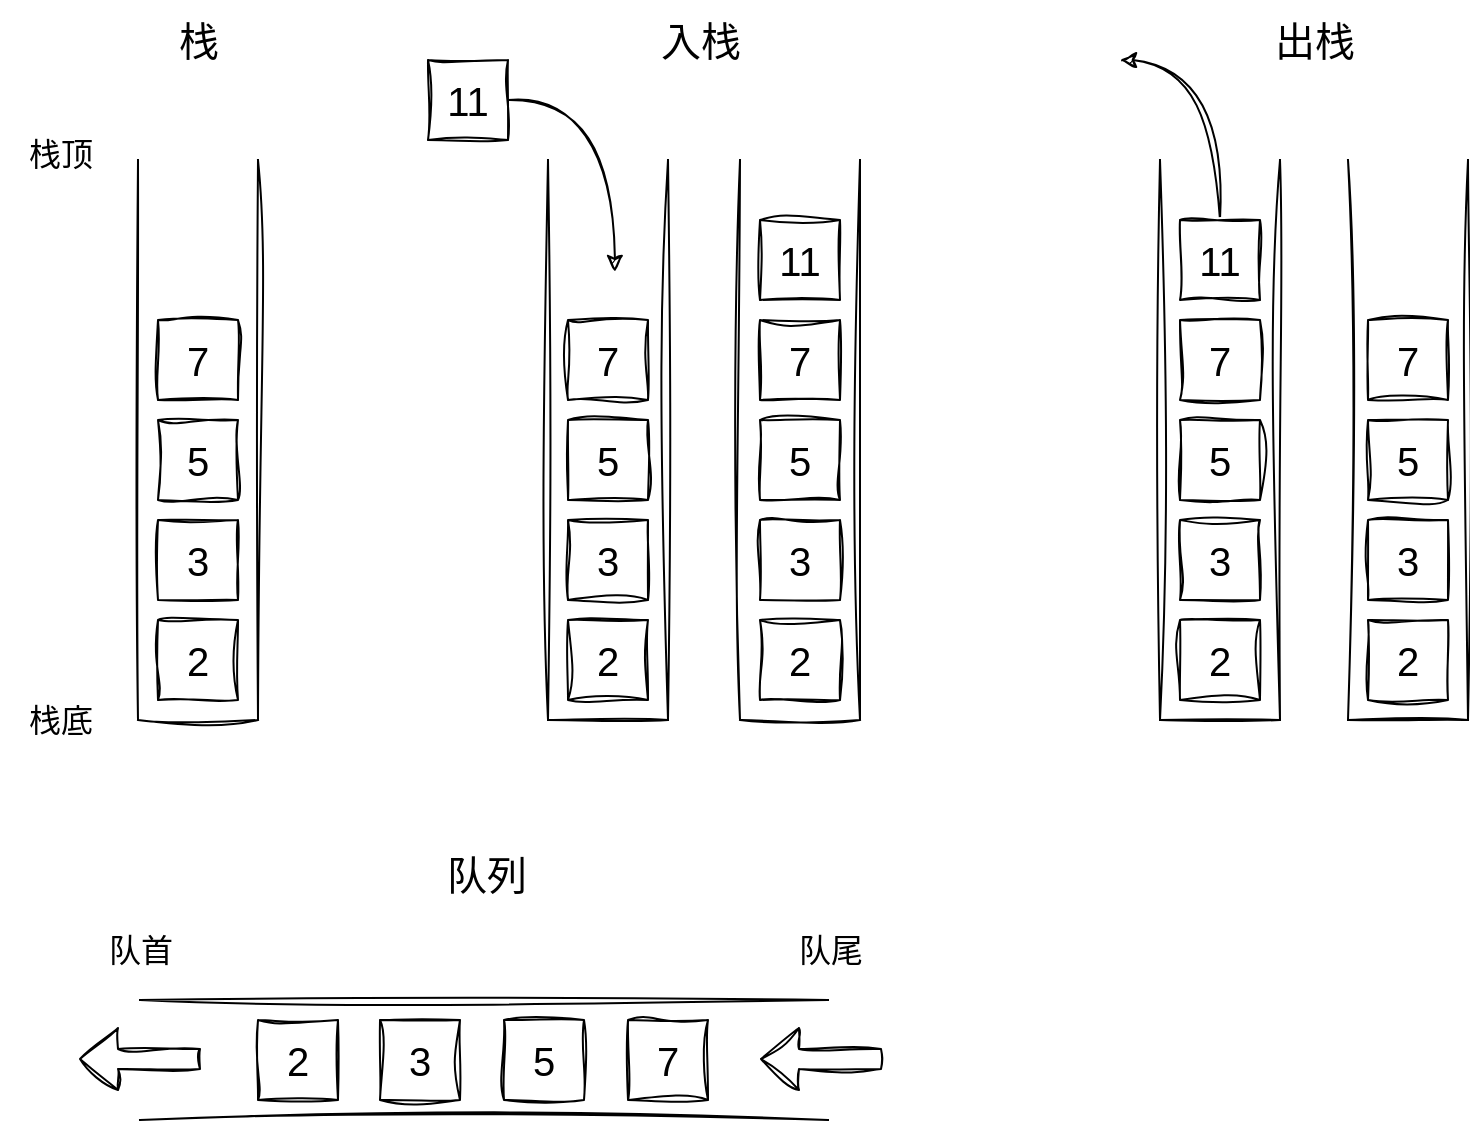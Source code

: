 <mxfile>
    <diagram id="OuwabB7qlVl5nbUpI7is" name="Page-1">
        <mxGraphModel dx="902" dy="588" grid="0" gridSize="10" guides="1" tooltips="1" connect="1" arrows="1" fold="1" page="1" pageScale="1" pageWidth="1169" pageHeight="1654" math="0" shadow="0">
            <root>
                <mxCell id="0"/>
                <mxCell id="1" parent="0"/>
                <mxCell id="2" value="" style="shape=partialRectangle;whiteSpace=wrap;html=1;bottom=1;right=1;left=1;top=0;fillColor=none;routingCenterX=-0.5;direction=east;sketch=1;curveFitting=1;jiggle=2;fontFamily=Helvetica;" vertex="1" parent="1">
                    <mxGeometry x="129" y="200" width="60" height="280" as="geometry"/>
                </mxCell>
                <mxCell id="3" value="" style="shape=partialRectangle;whiteSpace=wrap;html=1;left=0;right=0;fillColor=none;sketch=1;curveFitting=1;jiggle=2;" vertex="1" parent="1">
                    <mxGeometry x="130" y="620" width="344" height="60" as="geometry"/>
                </mxCell>
                <mxCell id="4" value="3" style="rounded=0;whiteSpace=wrap;html=1;sketch=1;hachureGap=4;jiggle=2;curveFitting=1;fontFamily=Helvetica;fontSize=20;" vertex="1" parent="1">
                    <mxGeometry x="139" y="380" width="40" height="40" as="geometry"/>
                </mxCell>
                <mxCell id="5" value="2" style="rounded=0;whiteSpace=wrap;html=1;sketch=1;hachureGap=4;jiggle=2;curveFitting=1;fontFamily=Helvetica;fontSize=20;" vertex="1" parent="1">
                    <mxGeometry x="139" y="430" width="40" height="40" as="geometry"/>
                </mxCell>
                <mxCell id="6" value="5" style="rounded=0;whiteSpace=wrap;html=1;sketch=1;hachureGap=4;jiggle=2;curveFitting=1;fontFamily=Helvetica;fontSize=20;" vertex="1" parent="1">
                    <mxGeometry x="139" y="330" width="40" height="40" as="geometry"/>
                </mxCell>
                <mxCell id="7" value="7" style="rounded=0;whiteSpace=wrap;html=1;sketch=1;hachureGap=4;jiggle=2;curveFitting=1;fontFamily=Helvetica;fontSize=20;" vertex="1" parent="1">
                    <mxGeometry x="139" y="280" width="40" height="40" as="geometry"/>
                </mxCell>
                <mxCell id="8" value="栈" style="text;html=1;align=center;verticalAlign=middle;resizable=0;points=[];autosize=1;strokeColor=none;fillColor=none;fontSize=20;fontFamily=Helvetica;sketch=1;hachureGap=4;jiggle=2;curveFitting=1;fontSource=https%3A%2F%2Ffonts.googleapis.com%2Fcss%3Ffamily%3DArchitects%2BDaughter;" vertex="1" parent="1">
                    <mxGeometry x="139" y="120" width="40" height="40" as="geometry"/>
                </mxCell>
                <mxCell id="9" value="栈顶" style="text;html=1;align=center;verticalAlign=middle;resizable=0;points=[];autosize=1;strokeColor=none;fillColor=none;fontSize=16;fontFamily=Helvetica;sketch=1;hachureGap=4;jiggle=2;curveFitting=1;fontSource=https%3A%2F%2Ffonts.googleapis.com%2Fcss%3Ffamily%3DArchitects%2BDaughter;" vertex="1" parent="1">
                    <mxGeometry x="60" y="182" width="60" height="30" as="geometry"/>
                </mxCell>
                <mxCell id="10" value="栈底" style="text;html=1;align=center;verticalAlign=middle;resizable=0;points=[];autosize=1;strokeColor=none;fillColor=none;fontSize=16;fontFamily=Helvetica;sketch=1;hachureGap=4;jiggle=2;curveFitting=1;fontSource=https%3A%2F%2Ffonts.googleapis.com%2Fcss%3Ffamily%3DArchitects%2BDaughter;" vertex="1" parent="1">
                    <mxGeometry x="60" y="465" width="60" height="30" as="geometry"/>
                </mxCell>
                <mxCell id="11" value="" style="shape=partialRectangle;whiteSpace=wrap;html=1;bottom=1;right=1;left=1;top=0;fillColor=none;routingCenterX=-0.5;direction=east;sketch=1;curveFitting=1;jiggle=2;fontFamily=Helvetica;" vertex="1" parent="1">
                    <mxGeometry x="334" y="200" width="60" height="280" as="geometry"/>
                </mxCell>
                <mxCell id="12" value="3" style="rounded=0;whiteSpace=wrap;html=1;sketch=1;hachureGap=4;jiggle=2;curveFitting=1;fontFamily=Helvetica;fontSize=20;" vertex="1" parent="1">
                    <mxGeometry x="344" y="380" width="40" height="40" as="geometry"/>
                </mxCell>
                <mxCell id="13" value="2" style="rounded=0;whiteSpace=wrap;html=1;sketch=1;hachureGap=4;jiggle=2;curveFitting=1;fontFamily=Helvetica;fontSize=20;" vertex="1" parent="1">
                    <mxGeometry x="344" y="430" width="40" height="40" as="geometry"/>
                </mxCell>
                <mxCell id="14" value="5" style="rounded=0;whiteSpace=wrap;html=1;sketch=1;hachureGap=4;jiggle=2;curveFitting=1;fontFamily=Helvetica;fontSize=20;" vertex="1" parent="1">
                    <mxGeometry x="344" y="330" width="40" height="40" as="geometry"/>
                </mxCell>
                <mxCell id="15" value="7" style="rounded=0;whiteSpace=wrap;html=1;sketch=1;hachureGap=4;jiggle=2;curveFitting=1;fontFamily=Helvetica;fontSize=20;" vertex="1" parent="1">
                    <mxGeometry x="344" y="280" width="40" height="40" as="geometry"/>
                </mxCell>
                <mxCell id="16" value="入栈" style="text;html=1;align=center;verticalAlign=middle;resizable=0;points=[];autosize=1;strokeColor=none;fillColor=none;fontSize=20;fontFamily=Helvetica;sketch=1;hachureGap=4;jiggle=2;curveFitting=1;fontSource=https%3A%2F%2Ffonts.googleapis.com%2Fcss%3Ffamily%3DArchitects%2BDaughter;" vertex="1" parent="1">
                    <mxGeometry x="380" y="120" width="60" height="40" as="geometry"/>
                </mxCell>
                <mxCell id="19" value="" style="shape=partialRectangle;whiteSpace=wrap;html=1;bottom=1;right=1;left=1;top=0;fillColor=none;routingCenterX=-0.5;direction=east;sketch=1;curveFitting=1;jiggle=2;fontFamily=Helvetica;" vertex="1" parent="1">
                    <mxGeometry x="734" y="200" width="60" height="280" as="geometry"/>
                </mxCell>
                <mxCell id="20" value="3" style="rounded=0;whiteSpace=wrap;html=1;sketch=1;hachureGap=4;jiggle=2;curveFitting=1;fontFamily=Helvetica;fontSize=20;" vertex="1" parent="1">
                    <mxGeometry x="744" y="380" width="40" height="40" as="geometry"/>
                </mxCell>
                <mxCell id="21" value="2" style="rounded=0;whiteSpace=wrap;html=1;sketch=1;hachureGap=4;jiggle=2;curveFitting=1;fontFamily=Helvetica;fontSize=20;" vertex="1" parent="1">
                    <mxGeometry x="744" y="430" width="40" height="40" as="geometry"/>
                </mxCell>
                <mxCell id="22" value="5" style="rounded=0;whiteSpace=wrap;html=1;sketch=1;hachureGap=4;jiggle=2;curveFitting=1;fontFamily=Helvetica;fontSize=20;" vertex="1" parent="1">
                    <mxGeometry x="744" y="330" width="40" height="40" as="geometry"/>
                </mxCell>
                <mxCell id="23" value="7" style="rounded=0;whiteSpace=wrap;html=1;sketch=1;hachureGap=4;jiggle=2;curveFitting=1;fontFamily=Helvetica;fontSize=20;" vertex="1" parent="1">
                    <mxGeometry x="744" y="280" width="40" height="40" as="geometry"/>
                </mxCell>
                <mxCell id="24" value="出栈" style="text;html=1;align=center;verticalAlign=middle;resizable=0;points=[];autosize=1;strokeColor=none;fillColor=none;fontSize=20;fontFamily=Helvetica;sketch=1;hachureGap=4;jiggle=2;curveFitting=1;fontSource=https%3A%2F%2Ffonts.googleapis.com%2Fcss%3Ffamily%3DArchitects%2BDaughter;" vertex="1" parent="1">
                    <mxGeometry x="687" y="120" width="60" height="40" as="geometry"/>
                </mxCell>
                <mxCell id="26" style="edgeStyle=orthogonalEdgeStyle;sketch=1;hachureGap=4;jiggle=2;curveFitting=1;html=1;fontFamily=Helvetica;fontSize=16;curved=1;" edge="1" parent="1" source="25">
                    <mxGeometry relative="1" as="geometry">
                        <mxPoint x="367.4" y="256" as="targetPoint"/>
                    </mxGeometry>
                </mxCell>
                <mxCell id="25" value="11" style="rounded=0;whiteSpace=wrap;html=1;sketch=1;hachureGap=4;jiggle=2;curveFitting=1;fontFamily=Helvetica;fontSize=20;" vertex="1" parent="1">
                    <mxGeometry x="274" y="150" width="40" height="40" as="geometry"/>
                </mxCell>
                <mxCell id="27" value="" style="shape=partialRectangle;whiteSpace=wrap;html=1;bottom=1;right=1;left=1;top=0;fillColor=none;routingCenterX=-0.5;direction=east;sketch=1;curveFitting=1;jiggle=2;fontFamily=Helvetica;" vertex="1" parent="1">
                    <mxGeometry x="430" y="200" width="60" height="280" as="geometry"/>
                </mxCell>
                <mxCell id="28" value="3" style="rounded=0;whiteSpace=wrap;html=1;sketch=1;hachureGap=4;jiggle=2;curveFitting=1;fontFamily=Helvetica;fontSize=20;" vertex="1" parent="1">
                    <mxGeometry x="440" y="380" width="40" height="40" as="geometry"/>
                </mxCell>
                <mxCell id="29" value="2" style="rounded=0;whiteSpace=wrap;html=1;sketch=1;hachureGap=4;jiggle=2;curveFitting=1;fontFamily=Helvetica;fontSize=20;" vertex="1" parent="1">
                    <mxGeometry x="440" y="430" width="40" height="40" as="geometry"/>
                </mxCell>
                <mxCell id="30" value="5" style="rounded=0;whiteSpace=wrap;html=1;sketch=1;hachureGap=4;jiggle=2;curveFitting=1;fontFamily=Helvetica;fontSize=20;" vertex="1" parent="1">
                    <mxGeometry x="440" y="330" width="40" height="40" as="geometry"/>
                </mxCell>
                <mxCell id="31" value="7" style="rounded=0;whiteSpace=wrap;html=1;sketch=1;hachureGap=4;jiggle=2;curveFitting=1;fontFamily=Helvetica;fontSize=20;" vertex="1" parent="1">
                    <mxGeometry x="440" y="280" width="40" height="40" as="geometry"/>
                </mxCell>
                <mxCell id="34" value="11" style="rounded=0;whiteSpace=wrap;html=1;sketch=1;hachureGap=4;jiggle=2;curveFitting=1;fontFamily=Helvetica;fontSize=20;" vertex="1" parent="1">
                    <mxGeometry x="440" y="230" width="40" height="40" as="geometry"/>
                </mxCell>
                <mxCell id="35" value="" style="shape=partialRectangle;whiteSpace=wrap;html=1;bottom=1;right=1;left=1;top=0;fillColor=none;routingCenterX=-0.5;direction=east;sketch=1;curveFitting=1;jiggle=2;fontFamily=Helvetica;" vertex="1" parent="1">
                    <mxGeometry x="640" y="200" width="60" height="280" as="geometry"/>
                </mxCell>
                <mxCell id="36" value="3" style="rounded=0;whiteSpace=wrap;html=1;sketch=1;hachureGap=4;jiggle=2;curveFitting=1;fontFamily=Helvetica;fontSize=20;" vertex="1" parent="1">
                    <mxGeometry x="650" y="380" width="40" height="40" as="geometry"/>
                </mxCell>
                <mxCell id="37" value="2" style="rounded=0;whiteSpace=wrap;html=1;sketch=1;hachureGap=4;jiggle=2;curveFitting=1;fontFamily=Helvetica;fontSize=20;" vertex="1" parent="1">
                    <mxGeometry x="650" y="430" width="40" height="40" as="geometry"/>
                </mxCell>
                <mxCell id="38" value="5" style="rounded=0;whiteSpace=wrap;html=1;sketch=1;hachureGap=4;jiggle=2;curveFitting=1;fontFamily=Helvetica;fontSize=20;" vertex="1" parent="1">
                    <mxGeometry x="650" y="330" width="40" height="40" as="geometry"/>
                </mxCell>
                <mxCell id="39" value="7" style="rounded=0;whiteSpace=wrap;html=1;sketch=1;hachureGap=4;jiggle=2;curveFitting=1;fontFamily=Helvetica;fontSize=20;" vertex="1" parent="1">
                    <mxGeometry x="650" y="280" width="40" height="40" as="geometry"/>
                </mxCell>
                <mxCell id="41" style="edgeStyle=orthogonalEdgeStyle;curved=1;sketch=1;hachureGap=4;jiggle=2;curveFitting=1;html=1;fontFamily=Helvetica;fontSize=16;exitX=0.5;exitY=0;exitDx=0;exitDy=0;" edge="1" parent="1" source="40">
                    <mxGeometry relative="1" as="geometry">
                        <mxPoint x="620" y="150" as="targetPoint"/>
                        <Array as="points">
                            <mxPoint x="670" y="150"/>
                        </Array>
                    </mxGeometry>
                </mxCell>
                <mxCell id="40" value="11" style="rounded=0;whiteSpace=wrap;html=1;sketch=1;hachureGap=4;jiggle=2;curveFitting=1;fontFamily=Helvetica;fontSize=20;" vertex="1" parent="1">
                    <mxGeometry x="650" y="230" width="40" height="40" as="geometry"/>
                </mxCell>
                <mxCell id="42" value="队列" style="text;html=1;align=center;verticalAlign=middle;resizable=0;points=[];autosize=1;strokeColor=none;fillColor=none;fontSize=20;fontFamily=Helvetica;sketch=1;hachureGap=4;jiggle=2;curveFitting=1;fontSource=https%3A%2F%2Ffonts.googleapis.com%2Fcss%3Ffamily%3DArchitects%2BDaughter;" vertex="1" parent="1">
                    <mxGeometry x="274" y="539" width="58" height="36" as="geometry"/>
                </mxCell>
                <mxCell id="43" value="队首" style="text;html=1;align=center;verticalAlign=middle;resizable=0;points=[];autosize=1;strokeColor=none;fillColor=none;fontSize=16;fontFamily=Helvetica;sketch=1;hachureGap=4;jiggle=2;curveFitting=1;fontSource=https%3A%2F%2Ffonts.googleapis.com%2Fcss%3Ffamily%3DArchitects%2BDaughter;" vertex="1" parent="1">
                    <mxGeometry x="105" y="579" width="50" height="31" as="geometry"/>
                </mxCell>
                <mxCell id="44" value="队尾" style="text;html=1;align=center;verticalAlign=middle;resizable=0;points=[];autosize=1;strokeColor=none;fillColor=none;fontSize=16;fontFamily=Helvetica;sketch=1;hachureGap=4;jiggle=2;curveFitting=1;fontSource=https%3A%2F%2Ffonts.googleapis.com%2Fcss%3Ffamily%3DArchitects%2BDaughter;" vertex="1" parent="1">
                    <mxGeometry x="450" y="579" width="50" height="31" as="geometry"/>
                </mxCell>
                <mxCell id="45" value="2" style="rounded=0;whiteSpace=wrap;html=1;sketch=1;hachureGap=4;jiggle=2;curveFitting=1;fontFamily=Helvetica;fontSize=20;" vertex="1" parent="1">
                    <mxGeometry x="189" y="630" width="40" height="40" as="geometry"/>
                </mxCell>
                <mxCell id="46" value="3" style="rounded=0;whiteSpace=wrap;html=1;sketch=1;hachureGap=4;jiggle=2;curveFitting=1;fontFamily=Helvetica;fontSize=20;" vertex="1" parent="1">
                    <mxGeometry x="250" y="630" width="40" height="40" as="geometry"/>
                </mxCell>
                <mxCell id="47" value="5" style="rounded=0;whiteSpace=wrap;html=1;sketch=1;hachureGap=4;jiggle=2;curveFitting=1;fontFamily=Helvetica;fontSize=20;" vertex="1" parent="1">
                    <mxGeometry x="312" y="630" width="40" height="40" as="geometry"/>
                </mxCell>
                <mxCell id="48" value="7" style="rounded=0;whiteSpace=wrap;html=1;sketch=1;hachureGap=4;jiggle=2;curveFitting=1;fontFamily=Helvetica;fontSize=20;" vertex="1" parent="1">
                    <mxGeometry x="374" y="630" width="40" height="40" as="geometry"/>
                </mxCell>
                <mxCell id="49" value="" style="shape=flexArrow;endArrow=classic;html=1;sketch=1;hachureGap=4;jiggle=2;curveFitting=1;fontFamily=Helvetica;fontSize=20;curved=1;" edge="1" parent="1">
                    <mxGeometry width="50" height="50" relative="1" as="geometry">
                        <mxPoint x="501" y="649.5" as="sourcePoint"/>
                        <mxPoint x="440" y="649.5" as="targetPoint"/>
                    </mxGeometry>
                </mxCell>
                <mxCell id="50" value="" style="shape=flexArrow;endArrow=classic;html=1;sketch=1;hachureGap=4;jiggle=2;curveFitting=1;fontFamily=Helvetica;fontSize=20;curved=1;" edge="1" parent="1">
                    <mxGeometry width="50" height="50" relative="1" as="geometry">
                        <mxPoint x="160.5" y="649.5" as="sourcePoint"/>
                        <mxPoint x="99.5" y="649.5" as="targetPoint"/>
                    </mxGeometry>
                </mxCell>
            </root>
        </mxGraphModel>
    </diagram>
</mxfile>